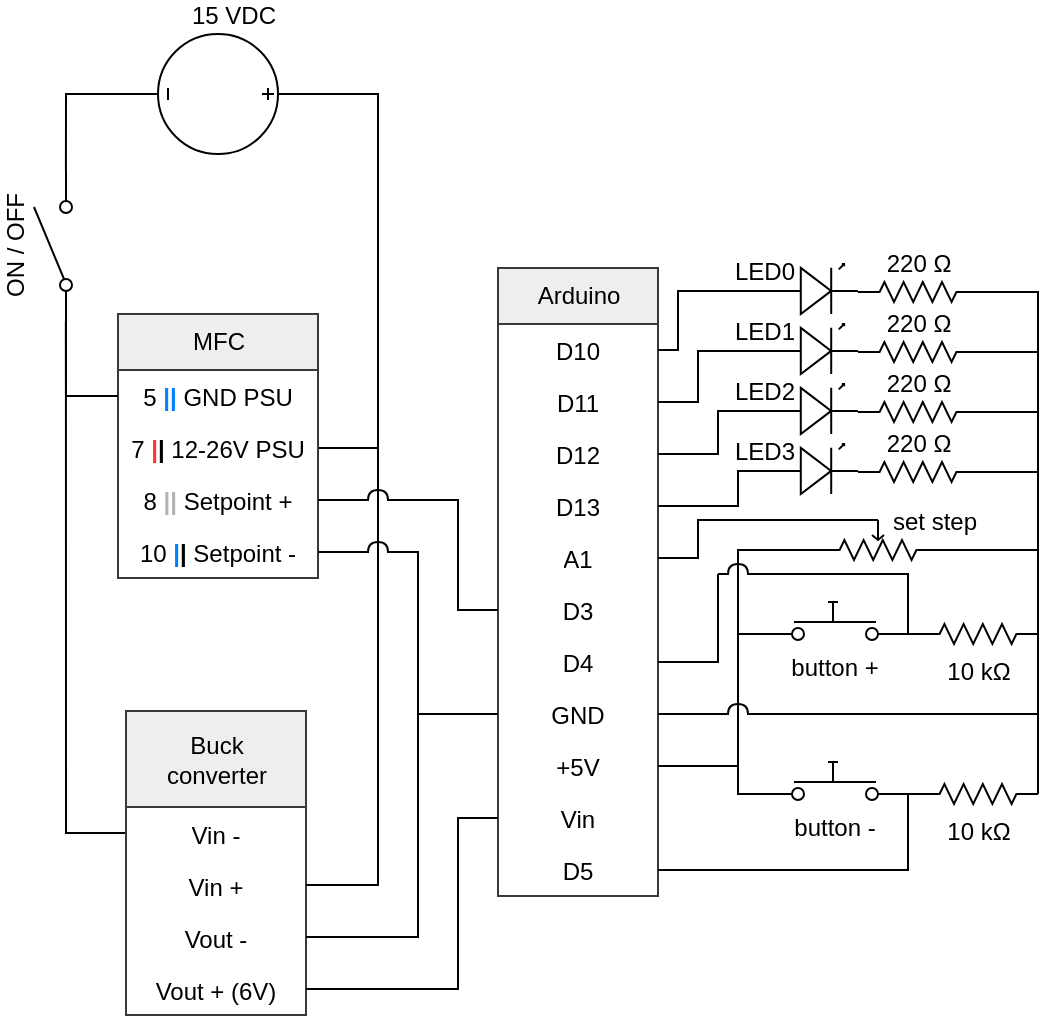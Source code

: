 <mxfile version="12.3.8" type="github" pages="1">
  <diagram id="BqVT6hTkGivtoPgYdE61" name="Page-1">
    <mxGraphModel dx="868" dy="501" grid="1" gridSize="10" guides="0" tooltips="1" connect="1" arrows="1" fold="1" page="1" pageScale="1" pageWidth="850" pageHeight="1100" math="0" shadow="0">
      <root>
        <mxCell id="0"/>
        <mxCell id="1" parent="0"/>
        <mxCell id="SCPqwIXGDRWPj_gMoPab-52" value="" style="shape=image;verticalLabelPosition=bottom;labelBackgroundColor=#ffffff;verticalAlign=top;aspect=fixed;imageAspect=0;image=https://proxy.duckduckgo.com/iu/?u=https%3A%2F%2Fd3s5r33r268y59.cloudfront.net%2F09812%2Fproducts%2Fthumbs%2F2015-01-21T07%3A08%3A34.230Z-arduino%2520nano.jpg.2560x2560_q85.jpg&amp;f=1;" parent="1" vertex="1">
          <mxGeometry x="320" y="428" width="80" height="59.81" as="geometry"/>
        </mxCell>
        <mxCell id="SCPqwIXGDRWPj_gMoPab-16" value="&lt;font face=&quot;Helvetica&quot;&gt;Arduino&lt;/font&gt;" style="swimlane;html=1;fontStyle=0;childLayout=stackLayout;horizontal=1;startSize=28;horizontalStack=0;resizeParent=1;resizeLast=0;collapsible=1;marginBottom=0;swimlaneFillColor=#ffffff;align=center;rounded=0;shadow=0;comic=0;labelBackgroundColor=none;strokeWidth=1;fontFamily=Verdana;fontSize=12;glass=0;fixDash=0;backgroundOutline=0;part=0;container=0;autosize=1;fillColor=#eeeeee;strokeColor=#36393d;" parent="1" vertex="1">
          <mxGeometry x="320" y="487" width="80" height="314" as="geometry">
            <mxRectangle x="160" y="74" width="130" height="26" as="alternateBounds"/>
          </mxGeometry>
        </mxCell>
        <mxCell id="fawrpUjnj7-Lio-ScgCo-8" value="D10" style="text;html=1;strokeColor=none;fillColor=none;spacingLeft=4;spacingRight=4;whiteSpace=wrap;overflow=hidden;rotatable=0;points=[[0,0.5],[1,0.5]];portConstraint=eastwest;align=center;" vertex="1" parent="SCPqwIXGDRWPj_gMoPab-16">
          <mxGeometry y="28" width="80" height="26" as="geometry"/>
        </mxCell>
        <mxCell id="fawrpUjnj7-Lio-ScgCo-7" value="D11" style="text;html=1;strokeColor=none;fillColor=none;spacingLeft=4;spacingRight=4;whiteSpace=wrap;overflow=hidden;rotatable=0;points=[[0,0.5],[1,0.5]];portConstraint=eastwest;align=center;" vertex="1" parent="SCPqwIXGDRWPj_gMoPab-16">
          <mxGeometry y="54" width="80" height="26" as="geometry"/>
        </mxCell>
        <mxCell id="fawrpUjnj7-Lio-ScgCo-6" value="D12" style="text;html=1;strokeColor=none;fillColor=none;spacingLeft=4;spacingRight=4;whiteSpace=wrap;overflow=hidden;rotatable=0;points=[[0,0.5],[1,0.5]];portConstraint=eastwest;align=center;" vertex="1" parent="SCPqwIXGDRWPj_gMoPab-16">
          <mxGeometry y="80" width="80" height="26" as="geometry"/>
        </mxCell>
        <mxCell id="fawrpUjnj7-Lio-ScgCo-5" value="D13" style="text;html=1;strokeColor=none;fillColor=none;spacingLeft=4;spacingRight=4;whiteSpace=wrap;overflow=hidden;rotatable=0;points=[[0,0.5],[1,0.5]];portConstraint=eastwest;align=center;" vertex="1" parent="SCPqwIXGDRWPj_gMoPab-16">
          <mxGeometry y="106" width="80" height="26" as="geometry"/>
        </mxCell>
        <mxCell id="SCPqwIXGDRWPj_gMoPab-19" value="A1" style="text;html=1;strokeColor=none;fillColor=none;spacingLeft=4;spacingRight=4;whiteSpace=wrap;overflow=hidden;rotatable=0;points=[[0,0.5],[1,0.5]];portConstraint=eastwest;align=center;" parent="SCPqwIXGDRWPj_gMoPab-16" vertex="1">
          <mxGeometry y="132" width="80" height="26" as="geometry"/>
        </mxCell>
        <mxCell id="SLRoOILE3uPo_ePLO9oY-159" value="D3" style="text;html=1;strokeColor=none;fillColor=none;spacingLeft=4;spacingRight=4;whiteSpace=wrap;overflow=hidden;rotatable=0;points=[[0,0.5],[1,0.5]];portConstraint=eastwest;align=center;" parent="SCPqwIXGDRWPj_gMoPab-16" vertex="1">
          <mxGeometry y="158" width="80" height="26" as="geometry"/>
        </mxCell>
        <mxCell id="SCPqwIXGDRWPj_gMoPab-20" value="D4" style="text;html=1;strokeColor=none;fillColor=none;spacingLeft=4;spacingRight=4;whiteSpace=wrap;overflow=hidden;rotatable=0;points=[[0,0.5],[1,0.5]];portConstraint=eastwest;align=center;" parent="SCPqwIXGDRWPj_gMoPab-16" vertex="1">
          <mxGeometry y="184" width="80" height="26" as="geometry"/>
        </mxCell>
        <mxCell id="SCPqwIXGDRWPj_gMoPab-23" value="GND" style="text;html=1;strokeColor=none;fillColor=none;spacingLeft=4;spacingRight=4;whiteSpace=wrap;overflow=hidden;rotatable=0;points=[[0,0.5],[1,0.5]];portConstraint=eastwest;align=center;" parent="SCPqwIXGDRWPj_gMoPab-16" vertex="1">
          <mxGeometry y="210" width="80" height="26" as="geometry"/>
        </mxCell>
        <mxCell id="SLRoOILE3uPo_ePLO9oY-148" value="+5V" style="text;html=1;strokeColor=none;fillColor=none;spacingLeft=4;spacingRight=4;whiteSpace=wrap;overflow=hidden;rotatable=0;points=[[0,0.5],[1,0.5]];portConstraint=eastwest;align=center;" parent="SCPqwIXGDRWPj_gMoPab-16" vertex="1">
          <mxGeometry y="236" width="80" height="26" as="geometry"/>
        </mxCell>
        <mxCell id="SCPqwIXGDRWPj_gMoPab-22" value="Vin" style="text;html=1;strokeColor=none;fillColor=none;spacingLeft=4;spacingRight=4;whiteSpace=wrap;overflow=hidden;rotatable=0;points=[[0,0.5],[1,0.5]];portConstraint=eastwest;align=center;" parent="SCPqwIXGDRWPj_gMoPab-16" vertex="1">
          <mxGeometry y="262" width="80" height="26" as="geometry"/>
        </mxCell>
        <mxCell id="SCPqwIXGDRWPj_gMoPab-18" value="D5" style="text;html=1;strokeColor=none;fillColor=none;spacingLeft=4;spacingRight=4;whiteSpace=wrap;overflow=hidden;rotatable=0;points=[[0,0.5],[1,0.5]];portConstraint=eastwest;align=center;" parent="SCPqwIXGDRWPj_gMoPab-16" vertex="1">
          <mxGeometry y="288" width="80" height="26" as="geometry"/>
        </mxCell>
        <mxCell id="SLRoOILE3uPo_ePLO9oY-115" style="edgeStyle=elbowEdgeStyle;rounded=0;orthogonalLoop=1;jettySize=auto;elbow=vertical;html=1;exitX=1;exitY=0.84;exitDx=0;exitDy=0;exitPerimeter=0;entryX=0;entryY=0.5;entryDx=0;entryDy=0;entryPerimeter=0;endArrow=none;endFill=0;" parent="1" source="gJxspR0wx9kIDRPY5j0o-5" target="gJxspR0wx9kIDRPY5j0o-11" edge="1">
          <mxGeometry relative="1" as="geometry"/>
        </mxCell>
        <mxCell id="SLRoOILE3uPo_ePLO9oY-124" style="edgeStyle=elbowEdgeStyle;rounded=0;orthogonalLoop=1;jettySize=auto;elbow=vertical;html=1;exitX=0;exitY=0.84;exitDx=0;exitDy=0;exitPerimeter=0;entryX=0.5;entryY=0;entryDx=0;entryDy=0;endArrow=none;endFill=0;" parent="1" source="gJxspR0wx9kIDRPY5j0o-5" target="SLRoOILE3uPo_ePLO9oY-121" edge="1">
          <mxGeometry relative="1" as="geometry">
            <Array as="points">
              <mxPoint x="440" y="670"/>
              <mxPoint x="440" y="666"/>
              <mxPoint x="440" y="666"/>
              <mxPoint x="450" y="666"/>
            </Array>
          </mxGeometry>
        </mxCell>
        <mxCell id="gJxspR0wx9kIDRPY5j0o-5" value="button +" style="pointerEvents=1;verticalLabelPosition=bottom;shadow=0;dashed=0;align=center;html=1;verticalAlign=top;shape=mxgraph.electrical.electro-mechanical.push_switch_no;" parent="1" vertex="1">
          <mxGeometry x="450" y="654" width="75" height="19" as="geometry"/>
        </mxCell>
        <mxCell id="SLRoOILE3uPo_ePLO9oY-133" style="edgeStyle=elbowEdgeStyle;rounded=0;orthogonalLoop=1;jettySize=auto;html=1;exitX=1;exitY=0.84;exitDx=0;exitDy=0;exitPerimeter=0;endArrow=none;endFill=0;entryX=1;entryY=0.5;entryDx=0;entryDy=0;" parent="1" source="gJxspR0wx9kIDRPY5j0o-6" target="SCPqwIXGDRWPj_gMoPab-18" edge="1">
          <mxGeometry relative="1" as="geometry">
            <mxPoint x="440" y="780" as="targetPoint"/>
            <Array as="points">
              <mxPoint x="525" y="770"/>
            </Array>
          </mxGeometry>
        </mxCell>
        <mxCell id="SLRoOILE3uPo_ePLO9oY-147" style="edgeStyle=elbowEdgeStyle;rounded=0;orthogonalLoop=1;jettySize=auto;html=1;exitX=1;exitY=0.84;exitDx=0;exitDy=0;exitPerimeter=0;endArrow=none;endFill=0;" parent="1" source="gJxspR0wx9kIDRPY5j0o-6" target="SLRoOILE3uPo_ePLO9oY-146" edge="1">
          <mxGeometry relative="1" as="geometry"/>
        </mxCell>
        <mxCell id="gJxspR0wx9kIDRPY5j0o-6" value="button -" style="pointerEvents=1;verticalLabelPosition=bottom;shadow=0;dashed=0;align=center;html=1;verticalAlign=top;shape=mxgraph.electrical.electro-mechanical.push_switch_no;" parent="1" vertex="1">
          <mxGeometry x="450" y="734" width="75" height="19" as="geometry"/>
        </mxCell>
        <mxCell id="SLRoOILE3uPo_ePLO9oY-30" style="edgeStyle=orthogonalEdgeStyle;rounded=0;orthogonalLoop=1;jettySize=auto;html=1;exitX=0;exitY=0.84;exitDx=0;exitDy=0;exitPerimeter=0;entryX=0;entryY=0.5;entryDx=0;entryDy=0;endArrow=none;endFill=0;" parent="1" source="gJxspR0wx9kIDRPY5j0o-9" target="SLRoOILE3uPo_ePLO9oY-20" edge="1">
          <mxGeometry relative="1" as="geometry"/>
        </mxCell>
        <mxCell id="gJxspR0wx9kIDRPY5j0o-9" value="&lt;div&gt;ON / OFF&lt;/div&gt;" style="pointerEvents=1;verticalLabelPosition=top;shadow=0;dashed=0;align=center;html=1;verticalAlign=bottom;shape=mxgraph.electrical.electro-mechanical.simple_switch;rotation=-90;labelPosition=center;" parent="1" vertex="1">
          <mxGeometry x="60" y="466.5" width="75" height="19" as="geometry"/>
        </mxCell>
        <mxCell id="SLRoOILE3uPo_ePLO9oY-116" style="edgeStyle=elbowEdgeStyle;rounded=0;orthogonalLoop=1;jettySize=auto;elbow=vertical;html=1;exitX=1;exitY=0.5;exitDx=0;exitDy=0;exitPerimeter=0;entryX=1;entryY=0.5;entryDx=0;entryDy=0;entryPerimeter=0;endArrow=none;endFill=0;" parent="1" source="gJxspR0wx9kIDRPY5j0o-11" target="SLRoOILE3uPo_ePLO9oY-146" edge="1">
          <mxGeometry relative="1" as="geometry">
            <mxPoint x="620.143" y="749.952" as="targetPoint"/>
          </mxGeometry>
        </mxCell>
        <mxCell id="gJxspR0wx9kIDRPY5j0o-11" value="10 kΩ" style="pointerEvents=1;verticalLabelPosition=bottom;shadow=0;dashed=0;align=center;html=1;verticalAlign=top;shape=mxgraph.electrical.resistors.resistor_2;" parent="1" vertex="1">
          <mxGeometry x="530" y="665" width="60" height="10" as="geometry"/>
        </mxCell>
        <mxCell id="SLRoOILE3uPo_ePLO9oY-114" style="edgeStyle=elbowEdgeStyle;rounded=0;orthogonalLoop=1;jettySize=auto;elbow=vertical;html=1;exitX=0;exitY=0.5;exitDx=0;exitDy=0;exitPerimeter=0;entryX=1;entryY=0.84;entryDx=0;entryDy=0;entryPerimeter=0;endArrow=none;endFill=0;" parent="1" target="gJxspR0wx9kIDRPY5j0o-6" edge="1">
          <mxGeometry relative="1" as="geometry">
            <mxPoint x="520.143" y="749.952" as="sourcePoint"/>
          </mxGeometry>
        </mxCell>
        <mxCell id="gJxspR0wx9kIDRPY5j0o-21" style="edgeStyle=orthogonalEdgeStyle;orthogonalLoop=1;jettySize=auto;html=1;exitX=1;exitY=0.5;exitDx=0;exitDy=0;entryX=0.5;entryY=0;entryDx=0;entryDy=0;entryPerimeter=0;rounded=0;endArrow=none;endFill=0;" parent="1" source="SLRoOILE3uPo_ePLO9oY-4" target="gJxspR0wx9kIDRPY5j0o-19" edge="1">
          <mxGeometry relative="1" as="geometry">
            <mxPoint x="163" y="360" as="sourcePoint"/>
            <Array as="points">
              <mxPoint x="260" y="577"/>
              <mxPoint x="260" y="400"/>
            </Array>
          </mxGeometry>
        </mxCell>
        <mxCell id="SLRoOILE3uPo_ePLO9oY-14" style="edgeStyle=orthogonalEdgeStyle;rounded=0;orthogonalLoop=1;jettySize=auto;html=1;exitX=0.5;exitY=1;exitDx=0;exitDy=0;exitPerimeter=0;endArrow=none;endFill=0;entryX=1;entryY=0.84;entryDx=0;entryDy=0;entryPerimeter=0;" parent="1" source="gJxspR0wx9kIDRPY5j0o-19" target="gJxspR0wx9kIDRPY5j0o-9" edge="1">
          <mxGeometry relative="1" as="geometry">
            <mxPoint x="110" y="380" as="targetPoint"/>
            <Array as="points">
              <mxPoint x="104" y="400"/>
            </Array>
          </mxGeometry>
        </mxCell>
        <mxCell id="SLRoOILE3uPo_ePLO9oY-100" style="edgeStyle=elbowEdgeStyle;rounded=0;orthogonalLoop=1;jettySize=auto;html=1;exitX=0.5;exitY=0;exitDx=0;exitDy=0;exitPerimeter=0;entryX=0.5;entryY=0;entryDx=0;entryDy=0;endArrow=none;endFill=0;" parent="1" source="gJxspR0wx9kIDRPY5j0o-19" target="SLRoOILE3uPo_ePLO9oY-98" edge="1">
          <mxGeometry relative="1" as="geometry">
            <Array as="points">
              <mxPoint x="260" y="490"/>
            </Array>
          </mxGeometry>
        </mxCell>
        <mxCell id="gJxspR0wx9kIDRPY5j0o-19" value="&lt;div&gt;15 VDC&lt;/div&gt;" style="pointerEvents=1;verticalLabelPosition=middle;shadow=0;dashed=0;align=right;html=1;verticalAlign=bottom;shape=mxgraph.electrical.signal_sources.dc_source_3;rotation=90;labelPosition=left;horizontal=0;textDirection=ltr;" parent="1" vertex="1">
          <mxGeometry x="150" y="370" width="60" height="60" as="geometry"/>
        </mxCell>
        <mxCell id="SLRoOILE3uPo_ePLO9oY-1" value="" style="shape=image;verticalLabelPosition=bottom;labelBackgroundColor=#ffffff;verticalAlign=top;aspect=fixed;imageAspect=0;image=https://cdn.shopify.com/s/files/1/1042/6130/products/57_50727626-d12a-45bc-b952-8a560fb25162_1024x1024@2x.jpg?v=1524782134;" parent="1" vertex="1">
          <mxGeometry x="135" y="446" width="90" height="60" as="geometry"/>
        </mxCell>
        <mxCell id="SLRoOILE3uPo_ePLO9oY-2" value="&lt;font face=&quot;Helvetica&quot;&gt;MFC&lt;/font&gt;" style="swimlane;html=1;fontStyle=0;childLayout=stackLayout;horizontal=1;startSize=28;fillColor=#eeeeee;horizontalStack=0;resizeParent=1;resizeLast=0;collapsible=1;marginBottom=0;swimlaneFillColor=#ffffff;align=center;rounded=0;shadow=0;comic=0;labelBackgroundColor=none;strokeColor=#36393d;strokeWidth=1;fontFamily=Verdana;fontSize=12;glass=0;fixDash=0;backgroundOutline=0;part=0;container=0;autosize=1;" parent="1" vertex="1">
          <mxGeometry x="130" y="510" width="100" height="132" as="geometry">
            <mxRectangle x="160" y="74" width="130" height="26" as="alternateBounds"/>
          </mxGeometry>
        </mxCell>
        <mxCell id="SLRoOILE3uPo_ePLO9oY-3" value="5 &lt;b&gt;&lt;font color=&quot;#007FFF&quot;&gt;|&lt;/font&gt;&lt;/b&gt;&lt;b&gt;&lt;font color=&quot;#007FFF&quot;&gt;|&lt;/font&gt;&lt;/b&gt; GND PSU" style="text;html=1;strokeColor=none;fillColor=none;spacingLeft=4;spacingRight=4;whiteSpace=wrap;overflow=hidden;rotatable=0;points=[[0,0.5],[1,0.5]];portConstraint=eastwest;align=center;" parent="SLRoOILE3uPo_ePLO9oY-2" vertex="1">
          <mxGeometry y="28" width="100" height="26" as="geometry"/>
        </mxCell>
        <mxCell id="SLRoOILE3uPo_ePLO9oY-4" value="7 &lt;font color=&quot;#FF3333&quot;&gt;&lt;b&gt;|&lt;/b&gt;&lt;/font&gt;&lt;b&gt;|&lt;/b&gt; 12-26V PSU" style="text;html=1;strokeColor=none;fillColor=none;spacingLeft=4;spacingRight=4;whiteSpace=wrap;overflow=hidden;rotatable=0;points=[[0,0.5],[1,0.5]];portConstraint=eastwest;align=center;" parent="SLRoOILE3uPo_ePLO9oY-2" vertex="1">
          <mxGeometry y="54" width="100" height="26" as="geometry"/>
        </mxCell>
        <mxCell id="SLRoOILE3uPo_ePLO9oY-5" value="8 &lt;font color=&quot;#B3B3B3&quot;&gt;&lt;span style=&quot;background-color: transparent&quot;&gt;&lt;b&gt;|&lt;/b&gt;&lt;b&gt;|&lt;/b&gt;&lt;/span&gt;&lt;/font&gt; Setpoint +" style="text;html=1;strokeColor=none;fillColor=none;spacingLeft=4;spacingRight=4;whiteSpace=wrap;overflow=hidden;rotatable=0;points=[[0,0.5],[1,0.5]];portConstraint=eastwest;align=center;" parent="SLRoOILE3uPo_ePLO9oY-2" vertex="1">
          <mxGeometry y="80" width="100" height="26" as="geometry"/>
        </mxCell>
        <mxCell id="SLRoOILE3uPo_ePLO9oY-6" value="10 &lt;font color=&quot;#B3B3B3&quot;&gt;&lt;span style=&quot;background-color: transparent&quot;&gt;&lt;font color=&quot;#007FFF&quot;&gt;&lt;b&gt;|&lt;/b&gt;&lt;/font&gt;&lt;font color=&quot;#000000&quot;&gt;&lt;b&gt;|&lt;/b&gt;&lt;/font&gt;&lt;/span&gt;&lt;/font&gt; Setpoint -" style="text;html=1;strokeColor=none;fillColor=none;spacingLeft=4;spacingRight=4;whiteSpace=wrap;overflow=hidden;rotatable=0;points=[[0,0.5],[1,0.5]];portConstraint=eastwest;align=center;" parent="SLRoOILE3uPo_ePLO9oY-2" vertex="1">
          <mxGeometry y="106" width="100" height="26" as="geometry"/>
        </mxCell>
        <mxCell id="SLRoOILE3uPo_ePLO9oY-13" style="edgeStyle=orthogonalEdgeStyle;rounded=0;orthogonalLoop=1;jettySize=auto;html=1;exitX=0;exitY=0.5;exitDx=0;exitDy=0;entryX=0;entryY=0.84;entryDx=0;entryDy=0;entryPerimeter=0;endArrow=none;endFill=0;" parent="1" source="SLRoOILE3uPo_ePLO9oY-3" target="gJxspR0wx9kIDRPY5j0o-9" edge="1">
          <mxGeometry relative="1" as="geometry"/>
        </mxCell>
        <mxCell id="SLRoOILE3uPo_ePLO9oY-17" value="" style="shape=image;verticalLabelPosition=bottom;labelBackgroundColor=#ffffff;verticalAlign=top;aspect=fixed;imageAspect=0;image=https://makeradvisor.com/wp-content/uploads/2017/10/im1307-step-down-buck-converter.jpg;" parent="1" vertex="1">
          <mxGeometry x="152" y="650" width="64" height="64" as="geometry"/>
        </mxCell>
        <mxCell id="SLRoOILE3uPo_ePLO9oY-18" value="&lt;div&gt;&lt;font face=&quot;Helvetica&quot;&gt;Buck&lt;/font&gt;&lt;/div&gt;&lt;div&gt;&lt;font face=&quot;Helvetica&quot;&gt;converter&lt;/font&gt;&lt;/div&gt;" style="swimlane;html=1;fontStyle=0;childLayout=stackLayout;horizontal=1;startSize=48;fillColor=#eeeeee;horizontalStack=0;resizeParent=1;resizeLast=0;collapsible=1;marginBottom=0;swimlaneFillColor=#ffffff;align=center;rounded=0;shadow=0;comic=0;labelBackgroundColor=none;strokeColor=#36393d;strokeWidth=1;fontFamily=Verdana;fontSize=12;glass=0;fixDash=0;backgroundOutline=0;part=0;container=0;autosize=1;" parent="1" vertex="1">
          <mxGeometry x="134" y="708.5" width="90" height="152" as="geometry">
            <mxRectangle x="160" y="74" width="130" height="26" as="alternateBounds"/>
          </mxGeometry>
        </mxCell>
        <mxCell id="SLRoOILE3uPo_ePLO9oY-20" value="Vin -" style="text;html=1;strokeColor=none;fillColor=none;spacingLeft=4;spacingRight=4;whiteSpace=wrap;overflow=hidden;rotatable=0;points=[[0,0.5],[1,0.5]];portConstraint=eastwest;align=center;" parent="SLRoOILE3uPo_ePLO9oY-18" vertex="1">
          <mxGeometry y="48" width="90" height="26" as="geometry"/>
        </mxCell>
        <mxCell id="SLRoOILE3uPo_ePLO9oY-19" value="Vin +" style="text;html=1;strokeColor=none;fillColor=none;spacingLeft=4;spacingRight=4;whiteSpace=wrap;overflow=hidden;rotatable=0;points=[[0,0.5],[1,0.5]];portConstraint=eastwest;align=center;" parent="SLRoOILE3uPo_ePLO9oY-18" vertex="1">
          <mxGeometry y="74" width="90" height="26" as="geometry"/>
        </mxCell>
        <mxCell id="SLRoOILE3uPo_ePLO9oY-22" value="Vout -" style="text;html=1;strokeColor=none;fillColor=none;spacingLeft=4;spacingRight=4;whiteSpace=wrap;overflow=hidden;rotatable=0;points=[[0,0.5],[1,0.5]];portConstraint=eastwest;align=center;" parent="SLRoOILE3uPo_ePLO9oY-18" vertex="1">
          <mxGeometry y="100" width="90" height="26" as="geometry"/>
        </mxCell>
        <mxCell id="SLRoOILE3uPo_ePLO9oY-21" value="Vout + (6V)" style="text;html=1;strokeColor=none;fillColor=none;spacingLeft=4;spacingRight=4;whiteSpace=wrap;overflow=hidden;rotatable=0;points=[[0,0.5],[1,0.5]];portConstraint=eastwest;align=center;" parent="SLRoOILE3uPo_ePLO9oY-18" vertex="1">
          <mxGeometry y="126" width="90" height="26" as="geometry"/>
        </mxCell>
        <mxCell id="SLRoOILE3uPo_ePLO9oY-33" style="edgeStyle=orthogonalEdgeStyle;rounded=0;orthogonalLoop=1;jettySize=auto;html=1;exitX=1;exitY=0.5;exitDx=0;exitDy=0;entryX=0;entryY=0.5;entryDx=0;entryDy=0;endArrow=none;endFill=0;" parent="1" source="SLRoOILE3uPo_ePLO9oY-21" target="SCPqwIXGDRWPj_gMoPab-22" edge="1">
          <mxGeometry relative="1" as="geometry">
            <Array as="points">
              <mxPoint x="300" y="847"/>
              <mxPoint x="300" y="762"/>
            </Array>
          </mxGeometry>
        </mxCell>
        <mxCell id="SLRoOILE3uPo_ePLO9oY-34" style="edgeStyle=orthogonalEdgeStyle;rounded=0;orthogonalLoop=1;jettySize=auto;html=1;exitX=1;exitY=0.5;exitDx=0;exitDy=0;entryX=0;entryY=0.5;entryDx=0;entryDy=0;endArrow=none;endFill=0;" parent="1" source="SLRoOILE3uPo_ePLO9oY-22" target="SCPqwIXGDRWPj_gMoPab-23" edge="1">
          <mxGeometry relative="1" as="geometry">
            <Array as="points">
              <mxPoint x="280" y="822"/>
              <mxPoint x="280" y="710"/>
            </Array>
          </mxGeometry>
        </mxCell>
        <mxCell id="SLRoOILE3uPo_ePLO9oY-91" style="edgeStyle=elbowEdgeStyle;rounded=0;orthogonalLoop=1;jettySize=auto;html=1;exitX=1;exitY=0.5;exitDx=0;exitDy=0;entryX=0;entryY=0.5;entryDx=0;entryDy=0;endArrow=none;endFill=0;" parent="1" source="SLRoOILE3uPo_ePLO9oY-88" target="SCPqwIXGDRWPj_gMoPab-23" edge="1">
          <mxGeometry relative="1" as="geometry">
            <Array as="points">
              <mxPoint x="280" y="700"/>
              <mxPoint x="280" y="770"/>
            </Array>
          </mxGeometry>
        </mxCell>
        <mxCell id="SLRoOILE3uPo_ePLO9oY-88" value="" style="shape=stencil(tZXbbsMgDIafhtuJg6JeT2x7D5qwBbWFjNDT28+QZBs0dKNKpCiS7fjzD9gEMd63opOI4haxF0QpwRjeYJ8TW/SdrN3gPAmrxHYvh0jvrNnJs2rcyFC6lVY5H2WvCD/DN/5hvDZaA0QZ3UeRX3GACaUhF18G2Fj+Glkd8A/SSTuKDN63/zOfqhWoZA2lMXPSvazShaixVrLKSS1DJQ8yGQdProkZ34p692HNUTezSqyfn/t9nQ5dMpQzajI1GX83Vt4R0wk/rTeBKXwwJ/mjtUqOdlZODNgrnQfk08OaMtrgrgo3TS6zaEmxoKp0QbQqzf88isbnkxhwockOJfErjeyCCpukwmTnKhTvwXeX/r0JjxxryLnp4uAd/lnB8QU=);whiteSpace=wrap;html=1;aspect=fixed;" parent="1" vertex="1">
          <mxGeometry x="250" y="619" width="20" height="20" as="geometry"/>
        </mxCell>
        <mxCell id="SLRoOILE3uPo_ePLO9oY-90" style="edgeStyle=elbowEdgeStyle;rounded=0;orthogonalLoop=1;jettySize=auto;html=1;exitX=1;exitY=0.5;exitDx=0;exitDy=0;entryX=0;entryY=0.5;entryDx=0;entryDy=0;endArrow=none;endFill=0;" parent="1" source="SLRoOILE3uPo_ePLO9oY-6" target="SLRoOILE3uPo_ePLO9oY-88" edge="1">
          <mxGeometry relative="1" as="geometry">
            <Array as="points">
              <mxPoint x="240" y="630"/>
              <mxPoint x="250" y="630"/>
            </Array>
          </mxGeometry>
        </mxCell>
        <mxCell id="SLRoOILE3uPo_ePLO9oY-93" style="edgeStyle=elbowEdgeStyle;rounded=0;orthogonalLoop=1;jettySize=auto;html=1;exitX=1;exitY=0.5;exitDx=0;exitDy=0;entryX=0.5;entryY=1;entryDx=0;entryDy=0;endArrow=none;endFill=0;" parent="1" source="SLRoOILE3uPo_ePLO9oY-19" target="SLRoOILE3uPo_ePLO9oY-88" edge="1">
          <mxGeometry relative="1" as="geometry">
            <Array as="points">
              <mxPoint x="260" y="750"/>
              <mxPoint x="250" y="720"/>
            </Array>
          </mxGeometry>
        </mxCell>
        <mxCell id="SLRoOILE3uPo_ePLO9oY-101" style="edgeStyle=elbowEdgeStyle;rounded=0;orthogonalLoop=1;jettySize=auto;html=1;exitX=0.5;exitY=1;exitDx=0;exitDy=0;entryX=0.5;entryY=0;entryDx=0;entryDy=0;endArrow=none;endFill=0;" parent="1" source="SLRoOILE3uPo_ePLO9oY-98" target="SLRoOILE3uPo_ePLO9oY-88" edge="1">
          <mxGeometry relative="1" as="geometry"/>
        </mxCell>
        <mxCell id="SLRoOILE3uPo_ePLO9oY-102" style="edgeStyle=elbowEdgeStyle;rounded=0;orthogonalLoop=1;jettySize=auto;html=1;exitX=1;exitY=0.5;exitDx=0;exitDy=0;entryX=0;entryY=0.5;entryDx=0;entryDy=0;endArrow=none;endFill=0;" parent="1" source="SLRoOILE3uPo_ePLO9oY-98" target="SLRoOILE3uPo_ePLO9oY-159" edge="1">
          <mxGeometry relative="1" as="geometry">
            <Array as="points">
              <mxPoint x="300" y="670"/>
            </Array>
          </mxGeometry>
        </mxCell>
        <mxCell id="SLRoOILE3uPo_ePLO9oY-103" style="edgeStyle=elbowEdgeStyle;rounded=0;orthogonalLoop=1;jettySize=auto;html=1;entryX=1;entryY=0.5;entryDx=0;entryDy=0;endArrow=none;endFill=0;" parent="1" source="SLRoOILE3uPo_ePLO9oY-98" target="SLRoOILE3uPo_ePLO9oY-5" edge="1">
          <mxGeometry relative="1" as="geometry"/>
        </mxCell>
        <mxCell id="SLRoOILE3uPo_ePLO9oY-98" value="" style="shape=stencil(tZXbbsMgDIafhtuJg6JeT2x7D5qwBbWFjNDT28+QZBs0dKNKpCiS7fjzD9gEMd63opOI4haxF0QpwRjeYJ8TW/SdrN3gPAmrxHYvh0jvrNnJs2rcyFC6lVY5H2WvCD/DN/5hvDZaA0QZ3UeRX3GACaUhF18G2Fj+Glkd8A/SSTuKDN63/zOfqhWoZA2lMXPSvazShaixVrLKSS1DJQ8yGQdProkZ34p692HNUTezSqyfn/t9nQ5dMpQzajI1GX83Vt4R0wk/rTeBKXwwJ/mjtUqOdlZODNgrnQfk08OaMtrgrgo3TS6zaEmxoKp0QbQqzf88isbnkxhwockOJfErjeyCCpukwmTnKhTvwXeX/r0JjxxryLnp4uAd/lnB8QU=);whiteSpace=wrap;html=1;aspect=fixed;" parent="1" vertex="1">
          <mxGeometry x="250" y="593" width="20" height="20" as="geometry"/>
        </mxCell>
        <mxCell id="SLRoOILE3uPo_ePLO9oY-104" style="edgeStyle=elbowEdgeStyle;rounded=0;orthogonalLoop=1;jettySize=auto;html=1;exitX=1;exitY=0.5;exitDx=0;exitDy=0;entryX=0;entryY=0.84;entryDx=0;entryDy=0;entryPerimeter=0;endArrow=none;endFill=0;" parent="1" source="SLRoOILE3uPo_ePLO9oY-148" target="gJxspR0wx9kIDRPY5j0o-6" edge="1">
          <mxGeometry relative="1" as="geometry">
            <Array as="points">
              <mxPoint x="440" y="750"/>
              <mxPoint x="420" y="730"/>
              <mxPoint x="440" y="760"/>
              <mxPoint x="470" y="749"/>
            </Array>
          </mxGeometry>
        </mxCell>
        <mxCell id="SLRoOILE3uPo_ePLO9oY-123" style="edgeStyle=elbowEdgeStyle;rounded=0;orthogonalLoop=1;jettySize=auto;elbow=vertical;html=1;exitX=1;exitY=0.5;exitDx=0;exitDy=0;entryX=1;entryY=0.5;entryDx=0;entryDy=0;entryPerimeter=0;endArrow=none;endFill=0;" parent="1" source="SLRoOILE3uPo_ePLO9oY-121" target="gJxspR0wx9kIDRPY5j0o-11" edge="1">
          <mxGeometry relative="1" as="geometry">
            <Array as="points">
              <mxPoint x="550" y="710"/>
            </Array>
          </mxGeometry>
        </mxCell>
        <mxCell id="SLRoOILE3uPo_ePLO9oY-125" style="edgeStyle=elbowEdgeStyle;rounded=0;orthogonalLoop=1;jettySize=auto;elbow=vertical;html=1;exitX=0.5;exitY=1;exitDx=0;exitDy=0;entryX=1;entryY=0.5;entryDx=0;entryDy=0;endArrow=none;endFill=0;" parent="1" source="SLRoOILE3uPo_ePLO9oY-121" target="SLRoOILE3uPo_ePLO9oY-148" edge="1">
          <mxGeometry relative="1" as="geometry">
            <Array as="points">
              <mxPoint x="410" y="736"/>
            </Array>
          </mxGeometry>
        </mxCell>
        <mxCell id="SLRoOILE3uPo_ePLO9oY-121" value="" style="shape=stencil(tZXbbsMgDIafhtuJg6JeT2x7D5qwBbWFjNDT28+QZBs0dKNKpCiS7fjzD9gEMd63opOI4haxF0QpwRjeYJ8TW/SdrN3gPAmrxHYvh0jvrNnJs2rcyFC6lVY5H2WvCD/DN/5hvDZaA0QZ3UeRX3GACaUhF18G2Fj+Glkd8A/SSTuKDN63/zOfqhWoZA2lMXPSvazShaixVrLKSS1DJQ8yGQdProkZ34p692HNUTezSqyfn/t9nQ5dMpQzajI1GX83Vt4R0wk/rTeBKXwwJ/mjtUqOdlZODNgrnQfk08OaMtrgrgo3TS6zaEmxoKp0QbQqzf88isbnkxhwockOJfErjeyCCpukwmTnKhTvwXeX/r0JjxxryLnp4uAd/lnB8QU=);whiteSpace=wrap;html=1;aspect=fixed;" parent="1" vertex="1">
          <mxGeometry x="430" y="700" width="20" height="20" as="geometry"/>
        </mxCell>
        <mxCell id="SLRoOILE3uPo_ePLO9oY-122" style="edgeStyle=elbowEdgeStyle;rounded=0;orthogonalLoop=1;jettySize=auto;elbow=vertical;html=1;exitX=1;exitY=0.5;exitDx=0;exitDy=0;entryX=0;entryY=0.5;entryDx=0;entryDy=0;endArrow=none;endFill=0;" parent="1" source="SCPqwIXGDRWPj_gMoPab-23" target="SLRoOILE3uPo_ePLO9oY-121" edge="1">
          <mxGeometry relative="1" as="geometry"/>
        </mxCell>
        <mxCell id="SLRoOILE3uPo_ePLO9oY-130" style="edgeStyle=elbowEdgeStyle;rounded=0;orthogonalLoop=1;jettySize=auto;html=1;exitX=1;exitY=0.5;exitDx=0;exitDy=0;endArrow=none;endFill=0;entryX=0;entryY=0.5;entryDx=0;entryDy=0;" parent="1" source="SCPqwIXGDRWPj_gMoPab-20" target="SLRoOILE3uPo_ePLO9oY-153" edge="1">
          <mxGeometry relative="1" as="geometry">
            <mxPoint x="440" y="640" as="targetPoint"/>
            <Array as="points">
              <mxPoint x="430" y="650"/>
              <mxPoint x="420" y="640"/>
            </Array>
          </mxGeometry>
        </mxCell>
        <mxCell id="SLRoOILE3uPo_ePLO9oY-146" value="10 kΩ" style="pointerEvents=1;verticalLabelPosition=bottom;shadow=0;dashed=0;align=center;html=1;verticalAlign=top;shape=mxgraph.electrical.resistors.resistor_2;" parent="1" vertex="1">
          <mxGeometry x="530" y="745" width="60" height="10" as="geometry"/>
        </mxCell>
        <mxCell id="SLRoOILE3uPo_ePLO9oY-152" style="edgeStyle=elbowEdgeStyle;rounded=0;orthogonalLoop=1;jettySize=auto;html=1;exitX=0.5;exitY=1;exitDx=0;exitDy=0;exitPerimeter=0;entryX=1;entryY=0.5;entryDx=0;entryDy=0;endArrow=none;endFill=0;" parent="1" source="SLRoOILE3uPo_ePLO9oY-151" target="SCPqwIXGDRWPj_gMoPab-19" edge="1">
          <mxGeometry relative="1" as="geometry">
            <Array as="points">
              <mxPoint x="420" y="623"/>
              <mxPoint x="430" y="610"/>
              <mxPoint x="410" y="610"/>
            </Array>
          </mxGeometry>
        </mxCell>
        <mxCell id="SLRoOILE3uPo_ePLO9oY-158" style="edgeStyle=elbowEdgeStyle;rounded=0;orthogonalLoop=1;jettySize=auto;html=1;exitX=0;exitY=0.25;exitDx=0;exitDy=0;exitPerimeter=0;entryX=1;entryY=0.5;entryDx=0;entryDy=0;entryPerimeter=0;endArrow=none;endFill=0;" parent="1" source="SLRoOILE3uPo_ePLO9oY-151" target="gJxspR0wx9kIDRPY5j0o-11" edge="1">
          <mxGeometry relative="1" as="geometry">
            <Array as="points">
              <mxPoint x="590" y="620"/>
            </Array>
          </mxGeometry>
        </mxCell>
        <mxCell id="SLRoOILE3uPo_ePLO9oY-151" value="" style="pointerEvents=1;verticalLabelPosition=bottom;shadow=0;dashed=0;align=center;html=1;verticalAlign=top;shape=mxgraph.electrical.resistors.potentiometer_2;rotation=-180;" parent="1" vertex="1">
          <mxGeometry x="480" y="613" width="60" height="20" as="geometry"/>
        </mxCell>
        <mxCell id="SLRoOILE3uPo_ePLO9oY-156" style="edgeStyle=elbowEdgeStyle;rounded=0;orthogonalLoop=1;jettySize=auto;html=1;exitX=0.5;exitY=1;exitDx=0;exitDy=0;entryX=1;entryY=0.5;entryDx=0;entryDy=0;endArrow=none;endFill=0;" parent="1" source="SLRoOILE3uPo_ePLO9oY-153" target="SLRoOILE3uPo_ePLO9oY-148" edge="1">
          <mxGeometry relative="1" as="geometry">
            <Array as="points">
              <mxPoint x="440" y="700"/>
            </Array>
          </mxGeometry>
        </mxCell>
        <mxCell id="SLRoOILE3uPo_ePLO9oY-157" style="edgeStyle=elbowEdgeStyle;rounded=0;orthogonalLoop=1;jettySize=auto;html=1;exitX=0.5;exitY=0;exitDx=0;exitDy=0;entryX=1;entryY=0.25;entryDx=0;entryDy=0;entryPerimeter=0;endArrow=none;endFill=0;" parent="1" source="SLRoOILE3uPo_ePLO9oY-153" target="SLRoOILE3uPo_ePLO9oY-151" edge="1">
          <mxGeometry relative="1" as="geometry">
            <Array as="points">
              <mxPoint x="440" y="623"/>
              <mxPoint x="440" y="605"/>
            </Array>
          </mxGeometry>
        </mxCell>
        <mxCell id="SLRoOILE3uPo_ePLO9oY-153" value="" style="shape=stencil(tZXbbsMgDIafhtuJg6JeT2x7D5qwBbWFjNDT28+QZBs0dKNKpCiS7fjzD9gEMd63opOI4haxF0QpwRjeYJ8TW/SdrN3gPAmrxHYvh0jvrNnJs2rcyFC6lVY5H2WvCD/DN/5hvDZaA0QZ3UeRX3GACaUhF18G2Fj+Glkd8A/SSTuKDN63/zOfqhWoZA2lMXPSvazShaixVrLKSS1DJQ8yGQdProkZ34p692HNUTezSqyfn/t9nQ5dMpQzajI1GX83Vt4R0wk/rTeBKXwwJ/mjtUqOdlZODNgrnQfk08OaMtrgrgo3TS6zaEmxoKp0QbQqzf88isbnkxhwockOJfErjeyCCpukwmTnKhTvwXeX/r0JjxxryLnp4uAd/lnB8QU=);whiteSpace=wrap;html=1;aspect=fixed;" parent="1" vertex="1">
          <mxGeometry x="430" y="630" width="20" height="20" as="geometry"/>
        </mxCell>
        <mxCell id="SLRoOILE3uPo_ePLO9oY-154" style="edgeStyle=elbowEdgeStyle;rounded=0;orthogonalLoop=1;jettySize=auto;html=1;exitX=1;exitY=0.84;exitDx=0;exitDy=0;exitPerimeter=0;endArrow=none;endFill=0;" parent="1" source="gJxspR0wx9kIDRPY5j0o-5" target="SLRoOILE3uPo_ePLO9oY-153" edge="1">
          <mxGeometry relative="1" as="geometry">
            <mxPoint x="440" y="640" as="targetPoint"/>
            <mxPoint x="525" y="669.8" as="sourcePoint"/>
            <Array as="points">
              <mxPoint x="525" y="640"/>
            </Array>
          </mxGeometry>
        </mxCell>
        <mxCell id="SLRoOILE3uPo_ePLO9oY-160" value="set step" style="text;html=1;align=center;verticalAlign=middle;resizable=0;points=[];;autosize=1;" parent="1" vertex="1">
          <mxGeometry x="508" y="604" width="60" height="20" as="geometry"/>
        </mxCell>
        <mxCell id="fawrpUjnj7-Lio-ScgCo-9" style="edgeStyle=orthogonalEdgeStyle;rounded=0;orthogonalLoop=1;jettySize=auto;html=1;exitX=1;exitY=0.54;exitDx=0;exitDy=0;exitPerimeter=0;entryX=0;entryY=0.5;entryDx=0;entryDy=0;entryPerimeter=0;endArrow=none;endFill=0;" edge="1" parent="1" source="fawrpUjnj7-Lio-ScgCo-1" target="fawrpUjnj7-Lio-ScgCo-2">
          <mxGeometry relative="1" as="geometry"/>
        </mxCell>
        <mxCell id="fawrpUjnj7-Lio-ScgCo-1" value="" style="verticalLabelPosition=bottom;shadow=0;dashed=0;align=center;html=1;verticalAlign=top;shape=mxgraph.electrical.opto_electronics.led_1;pointerEvents=1;aspect=fixed;" vertex="1" parent="1">
          <mxGeometry x="460" y="575" width="38" height="25" as="geometry"/>
        </mxCell>
        <mxCell id="fawrpUjnj7-Lio-ScgCo-26" style="edgeStyle=orthogonalEdgeStyle;rounded=0;orthogonalLoop=1;jettySize=auto;html=1;exitX=1;exitY=0.5;exitDx=0;exitDy=0;exitPerimeter=0;entryX=0;entryY=0.25;entryDx=0;entryDy=0;entryPerimeter=0;endArrow=none;endFill=0;" edge="1" parent="1" source="fawrpUjnj7-Lio-ScgCo-2" target="SLRoOILE3uPo_ePLO9oY-151">
          <mxGeometry relative="1" as="geometry">
            <Array as="points">
              <mxPoint x="590" y="589"/>
              <mxPoint x="590" y="628"/>
            </Array>
          </mxGeometry>
        </mxCell>
        <mxCell id="fawrpUjnj7-Lio-ScgCo-2" value="220 Ω" style="pointerEvents=1;verticalLabelPosition=top;shadow=0;dashed=0;align=center;html=1;verticalAlign=bottom;shape=mxgraph.electrical.resistors.resistor_2;rotation=0;labelPosition=center;" vertex="1" parent="1">
          <mxGeometry x="500" y="584" width="60" height="10" as="geometry"/>
        </mxCell>
        <mxCell id="fawrpUjnj7-Lio-ScgCo-10" style="edgeStyle=orthogonalEdgeStyle;rounded=0;orthogonalLoop=1;jettySize=auto;html=1;exitX=1;exitY=0.54;exitDx=0;exitDy=0;exitPerimeter=0;entryX=0;entryY=0.5;entryDx=0;entryDy=0;entryPerimeter=0;endArrow=none;endFill=0;" edge="1" parent="1" source="fawrpUjnj7-Lio-ScgCo-11" target="fawrpUjnj7-Lio-ScgCo-12">
          <mxGeometry relative="1" as="geometry"/>
        </mxCell>
        <mxCell id="fawrpUjnj7-Lio-ScgCo-11" value="" style="verticalLabelPosition=bottom;shadow=0;dashed=0;align=center;html=1;verticalAlign=top;shape=mxgraph.electrical.opto_electronics.led_1;pointerEvents=1;aspect=fixed;" vertex="1" parent="1">
          <mxGeometry x="460" y="545" width="38" height="25" as="geometry"/>
        </mxCell>
        <mxCell id="fawrpUjnj7-Lio-ScgCo-25" style="edgeStyle=orthogonalEdgeStyle;rounded=0;orthogonalLoop=1;jettySize=auto;html=1;exitX=1;exitY=0.5;exitDx=0;exitDy=0;exitPerimeter=0;entryX=0;entryY=0.25;entryDx=0;entryDy=0;entryPerimeter=0;endArrow=none;endFill=0;" edge="1" parent="1" source="fawrpUjnj7-Lio-ScgCo-12" target="SLRoOILE3uPo_ePLO9oY-151">
          <mxGeometry relative="1" as="geometry">
            <Array as="points">
              <mxPoint x="590" y="559"/>
              <mxPoint x="590" y="628"/>
            </Array>
          </mxGeometry>
        </mxCell>
        <mxCell id="fawrpUjnj7-Lio-ScgCo-12" value="220 Ω" style="pointerEvents=1;verticalLabelPosition=top;shadow=0;dashed=0;align=center;html=1;verticalAlign=bottom;shape=mxgraph.electrical.resistors.resistor_2;rotation=0;labelPosition=center;" vertex="1" parent="1">
          <mxGeometry x="500" y="554" width="60" height="10" as="geometry"/>
        </mxCell>
        <mxCell id="fawrpUjnj7-Lio-ScgCo-13" style="edgeStyle=orthogonalEdgeStyle;rounded=0;orthogonalLoop=1;jettySize=auto;html=1;exitX=1;exitY=0.54;exitDx=0;exitDy=0;exitPerimeter=0;entryX=0;entryY=0.5;entryDx=0;entryDy=0;entryPerimeter=0;endArrow=none;endFill=0;" edge="1" parent="1" source="fawrpUjnj7-Lio-ScgCo-14" target="fawrpUjnj7-Lio-ScgCo-15">
          <mxGeometry relative="1" as="geometry"/>
        </mxCell>
        <mxCell id="fawrpUjnj7-Lio-ScgCo-14" value="" style="verticalLabelPosition=bottom;shadow=0;dashed=0;align=center;html=1;verticalAlign=top;shape=mxgraph.electrical.opto_electronics.led_1;pointerEvents=1;aspect=fixed;" vertex="1" parent="1">
          <mxGeometry x="460" y="515" width="38" height="25" as="geometry"/>
        </mxCell>
        <mxCell id="fawrpUjnj7-Lio-ScgCo-24" style="edgeStyle=orthogonalEdgeStyle;rounded=0;orthogonalLoop=1;jettySize=auto;html=1;exitX=1;exitY=0.5;exitDx=0;exitDy=0;exitPerimeter=0;entryX=0;entryY=0.25;entryDx=0;entryDy=0;entryPerimeter=0;endArrow=none;endFill=0;" edge="1" parent="1" source="fawrpUjnj7-Lio-ScgCo-15" target="SLRoOILE3uPo_ePLO9oY-151">
          <mxGeometry relative="1" as="geometry">
            <Array as="points">
              <mxPoint x="590" y="529"/>
              <mxPoint x="590" y="628"/>
            </Array>
          </mxGeometry>
        </mxCell>
        <mxCell id="fawrpUjnj7-Lio-ScgCo-15" value="220 Ω" style="pointerEvents=1;verticalLabelPosition=top;shadow=0;dashed=0;align=center;html=1;verticalAlign=bottom;shape=mxgraph.electrical.resistors.resistor_2;rotation=0;labelPosition=center;" vertex="1" parent="1">
          <mxGeometry x="500" y="524" width="60" height="10" as="geometry"/>
        </mxCell>
        <mxCell id="fawrpUjnj7-Lio-ScgCo-16" style="edgeStyle=orthogonalEdgeStyle;rounded=0;orthogonalLoop=1;jettySize=auto;html=1;exitX=1;exitY=0.54;exitDx=0;exitDy=0;exitPerimeter=0;entryX=0;entryY=0.5;entryDx=0;entryDy=0;entryPerimeter=0;endArrow=none;endFill=0;" edge="1" parent="1" source="fawrpUjnj7-Lio-ScgCo-17" target="fawrpUjnj7-Lio-ScgCo-18">
          <mxGeometry relative="1" as="geometry"/>
        </mxCell>
        <mxCell id="fawrpUjnj7-Lio-ScgCo-17" value="" style="verticalLabelPosition=bottom;shadow=0;dashed=0;align=center;html=1;verticalAlign=top;shape=mxgraph.electrical.opto_electronics.led_1;pointerEvents=1;aspect=fixed;" vertex="1" parent="1">
          <mxGeometry x="460" y="485" width="38" height="25" as="geometry"/>
        </mxCell>
        <mxCell id="fawrpUjnj7-Lio-ScgCo-23" style="edgeStyle=orthogonalEdgeStyle;rounded=0;orthogonalLoop=1;jettySize=auto;html=1;exitX=1;exitY=0.5;exitDx=0;exitDy=0;exitPerimeter=0;entryX=0;entryY=0.25;entryDx=0;entryDy=0;entryPerimeter=0;endArrow=none;endFill=0;" edge="1" parent="1" source="fawrpUjnj7-Lio-ScgCo-18" target="SLRoOILE3uPo_ePLO9oY-151">
          <mxGeometry relative="1" as="geometry">
            <Array as="points">
              <mxPoint x="590" y="499"/>
              <mxPoint x="590" y="628"/>
            </Array>
          </mxGeometry>
        </mxCell>
        <mxCell id="fawrpUjnj7-Lio-ScgCo-18" value="220 Ω" style="pointerEvents=1;verticalLabelPosition=top;shadow=0;dashed=0;align=center;html=1;verticalAlign=bottom;shape=mxgraph.electrical.resistors.resistor_2;rotation=0;labelPosition=center;" vertex="1" parent="1">
          <mxGeometry x="500" y="494" width="60" height="10" as="geometry"/>
        </mxCell>
        <mxCell id="fawrpUjnj7-Lio-ScgCo-19" style="edgeStyle=orthogonalEdgeStyle;rounded=0;orthogonalLoop=1;jettySize=auto;html=1;exitX=1;exitY=0.5;exitDx=0;exitDy=0;entryX=0;entryY=0.54;entryDx=0;entryDy=0;entryPerimeter=0;endArrow=none;endFill=0;" edge="1" parent="1" source="fawrpUjnj7-Lio-ScgCo-8" target="fawrpUjnj7-Lio-ScgCo-17">
          <mxGeometry relative="1" as="geometry">
            <Array as="points">
              <mxPoint x="410" y="528"/>
              <mxPoint x="410" y="499"/>
            </Array>
          </mxGeometry>
        </mxCell>
        <mxCell id="fawrpUjnj7-Lio-ScgCo-20" style="edgeStyle=orthogonalEdgeStyle;rounded=0;orthogonalLoop=1;jettySize=auto;html=1;exitX=1;exitY=0.5;exitDx=0;exitDy=0;entryX=0;entryY=0.54;entryDx=0;entryDy=0;entryPerimeter=0;endArrow=none;endFill=0;" edge="1" parent="1" source="fawrpUjnj7-Lio-ScgCo-7" target="fawrpUjnj7-Lio-ScgCo-14">
          <mxGeometry relative="1" as="geometry">
            <Array as="points">
              <mxPoint x="420" y="554"/>
              <mxPoint x="420" y="528"/>
            </Array>
          </mxGeometry>
        </mxCell>
        <mxCell id="fawrpUjnj7-Lio-ScgCo-21" style="edgeStyle=orthogonalEdgeStyle;rounded=0;orthogonalLoop=1;jettySize=auto;html=1;exitX=1;exitY=0.5;exitDx=0;exitDy=0;entryX=0;entryY=0.54;entryDx=0;entryDy=0;entryPerimeter=0;endArrow=none;endFill=0;" edge="1" parent="1" source="fawrpUjnj7-Lio-ScgCo-6" target="fawrpUjnj7-Lio-ScgCo-11">
          <mxGeometry relative="1" as="geometry"/>
        </mxCell>
        <mxCell id="fawrpUjnj7-Lio-ScgCo-22" style="edgeStyle=orthogonalEdgeStyle;rounded=0;orthogonalLoop=1;jettySize=auto;html=1;exitX=1;exitY=0.5;exitDx=0;exitDy=0;entryX=0;entryY=0.54;entryDx=0;entryDy=0;entryPerimeter=0;endArrow=none;endFill=0;" edge="1" parent="1" source="fawrpUjnj7-Lio-ScgCo-5" target="fawrpUjnj7-Lio-ScgCo-1">
          <mxGeometry relative="1" as="geometry">
            <Array as="points">
              <mxPoint x="440" y="606"/>
              <mxPoint x="440" y="588"/>
            </Array>
          </mxGeometry>
        </mxCell>
        <mxCell id="fawrpUjnj7-Lio-ScgCo-27" value="LED0" style="text;html=1;align=center;verticalAlign=middle;resizable=0;points=[];;autosize=1;" vertex="1" parent="1">
          <mxGeometry x="428" y="479" width="50" height="20" as="geometry"/>
        </mxCell>
        <mxCell id="fawrpUjnj7-Lio-ScgCo-28" value="LED1" style="text;html=1;align=center;verticalAlign=middle;resizable=0;points=[];;autosize=1;" vertex="1" parent="1">
          <mxGeometry x="428" y="509" width="50" height="20" as="geometry"/>
        </mxCell>
        <mxCell id="fawrpUjnj7-Lio-ScgCo-30" value="LED2" style="text;html=1;align=center;verticalAlign=middle;resizable=0;points=[];;autosize=1;" vertex="1" parent="1">
          <mxGeometry x="428" y="539" width="50" height="20" as="geometry"/>
        </mxCell>
        <mxCell id="fawrpUjnj7-Lio-ScgCo-31" value="LED3" style="text;html=1;align=center;verticalAlign=middle;resizable=0;points=[];;autosize=1;" vertex="1" parent="1">
          <mxGeometry x="428" y="569" width="50" height="20" as="geometry"/>
        </mxCell>
      </root>
    </mxGraphModel>
  </diagram>
</mxfile>
